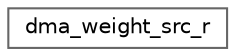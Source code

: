 digraph "Graphical Class Hierarchy"
{
 // LATEX_PDF_SIZE
  bgcolor="transparent";
  edge [fontname=Helvetica,fontsize=10,labelfontname=Helvetica,labelfontsize=10];
  node [fontname=Helvetica,fontsize=10,shape=box,height=0.2,width=0.4];
  rankdir="LR";
  Node0 [id="Node000000",label="dma_weight_src_r",height=0.2,width=0.4,color="grey40", fillcolor="white", style="filled",URL="$structdma__weight__src__r.html",tooltip=" "];
}
